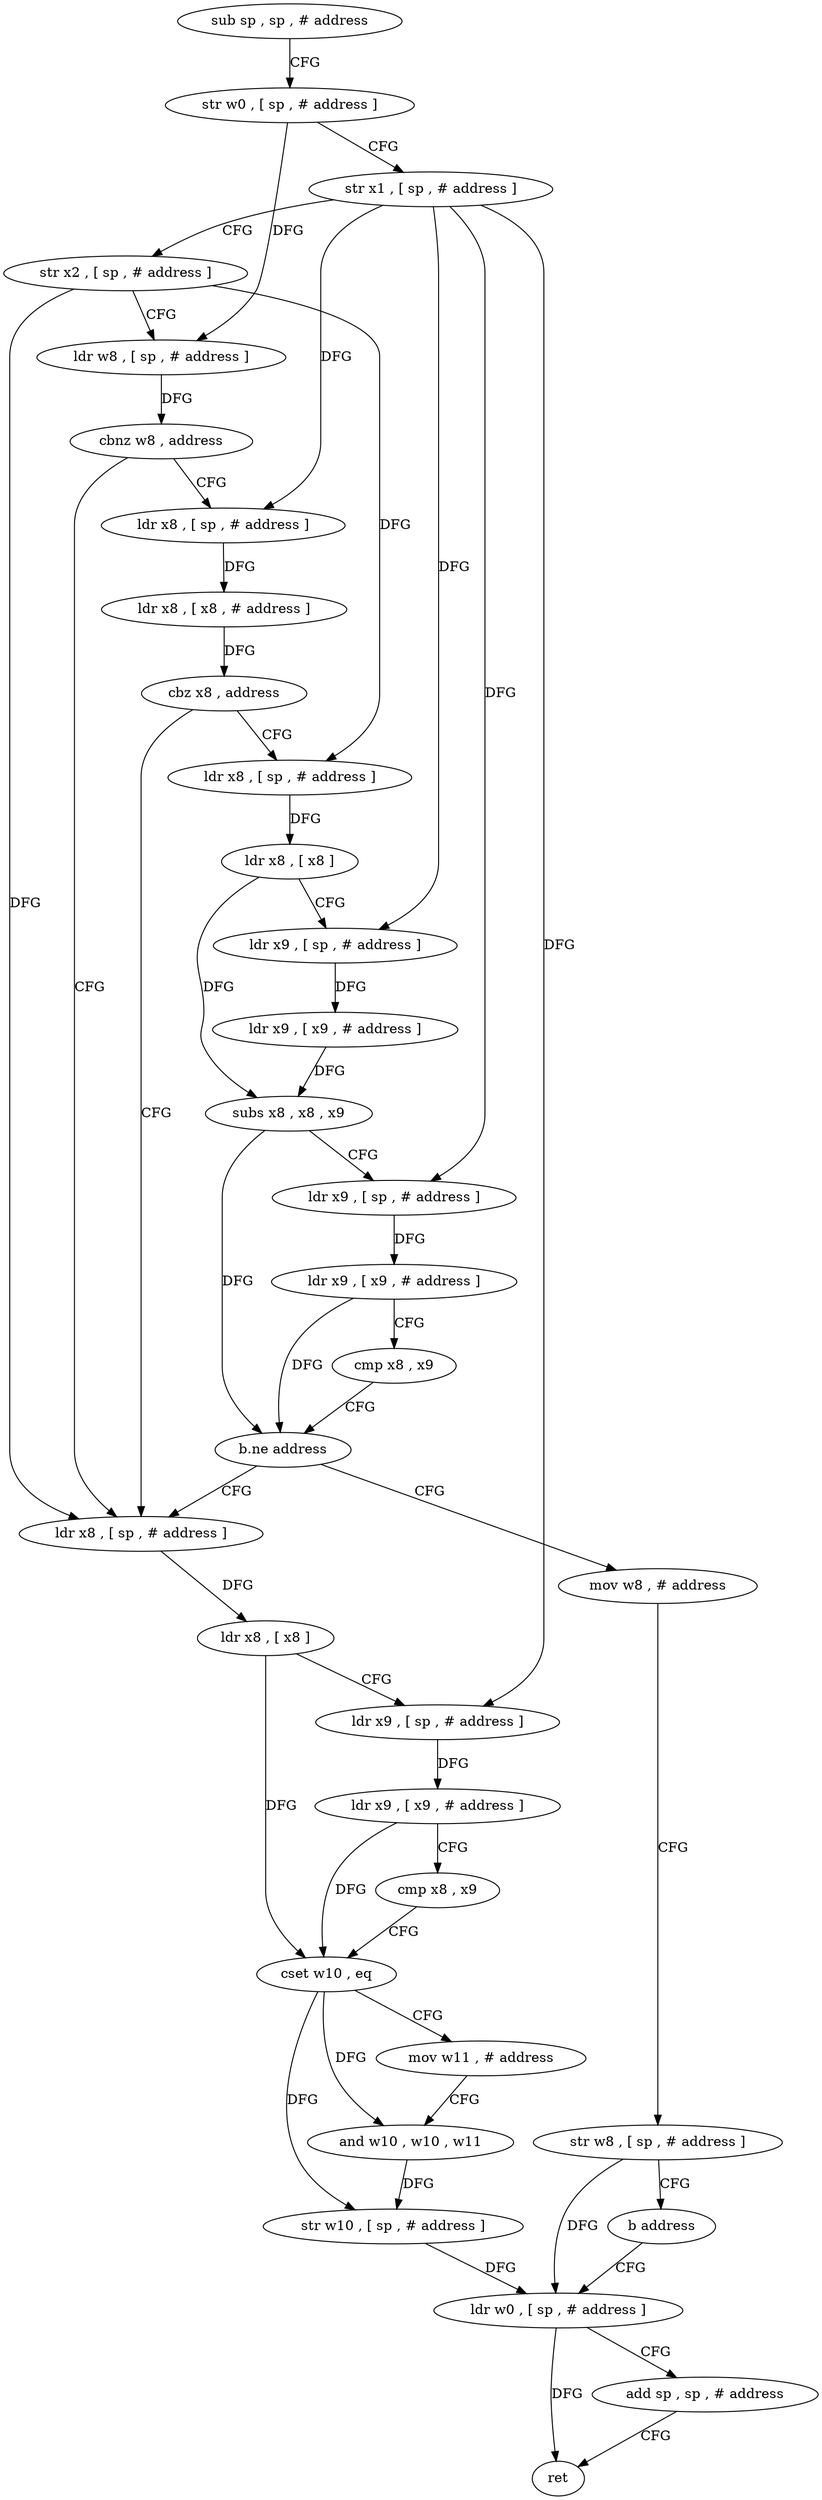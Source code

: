 digraph "func" {
"4295604" [label = "sub sp , sp , # address" ]
"4295608" [label = "str w0 , [ sp , # address ]" ]
"4295612" [label = "str x1 , [ sp , # address ]" ]
"4295616" [label = "str x2 , [ sp , # address ]" ]
"4295620" [label = "ldr w8 , [ sp , # address ]" ]
"4295624" [label = "cbnz w8 , address" ]
"4295688" [label = "ldr x8 , [ sp , # address ]" ]
"4295628" [label = "ldr x8 , [ sp , # address ]" ]
"4295692" [label = "ldr x8 , [ x8 ]" ]
"4295696" [label = "ldr x9 , [ sp , # address ]" ]
"4295700" [label = "ldr x9 , [ x9 , # address ]" ]
"4295704" [label = "cmp x8 , x9" ]
"4295708" [label = "cset w10 , eq" ]
"4295712" [label = "mov w11 , # address" ]
"4295716" [label = "and w10 , w10 , w11" ]
"4295720" [label = "str w10 , [ sp , # address ]" ]
"4295724" [label = "ldr w0 , [ sp , # address ]" ]
"4295632" [label = "ldr x8 , [ x8 , # address ]" ]
"4295636" [label = "cbz x8 , address" ]
"4295640" [label = "ldr x8 , [ sp , # address ]" ]
"4295644" [label = "ldr x8 , [ x8 ]" ]
"4295648" [label = "ldr x9 , [ sp , # address ]" ]
"4295652" [label = "ldr x9 , [ x9 , # address ]" ]
"4295656" [label = "subs x8 , x8 , x9" ]
"4295660" [label = "ldr x9 , [ sp , # address ]" ]
"4295664" [label = "ldr x9 , [ x9 , # address ]" ]
"4295668" [label = "cmp x8 , x9" ]
"4295672" [label = "b.ne address" ]
"4295676" [label = "mov w8 , # address" ]
"4295680" [label = "str w8 , [ sp , # address ]" ]
"4295684" [label = "b address" ]
"4295728" [label = "add sp , sp , # address" ]
"4295732" [label = "ret" ]
"4295604" -> "4295608" [ label = "CFG" ]
"4295608" -> "4295612" [ label = "CFG" ]
"4295608" -> "4295620" [ label = "DFG" ]
"4295612" -> "4295616" [ label = "CFG" ]
"4295612" -> "4295696" [ label = "DFG" ]
"4295612" -> "4295628" [ label = "DFG" ]
"4295612" -> "4295648" [ label = "DFG" ]
"4295612" -> "4295660" [ label = "DFG" ]
"4295616" -> "4295620" [ label = "CFG" ]
"4295616" -> "4295688" [ label = "DFG" ]
"4295616" -> "4295640" [ label = "DFG" ]
"4295620" -> "4295624" [ label = "DFG" ]
"4295624" -> "4295688" [ label = "CFG" ]
"4295624" -> "4295628" [ label = "CFG" ]
"4295688" -> "4295692" [ label = "DFG" ]
"4295628" -> "4295632" [ label = "DFG" ]
"4295692" -> "4295696" [ label = "CFG" ]
"4295692" -> "4295708" [ label = "DFG" ]
"4295696" -> "4295700" [ label = "DFG" ]
"4295700" -> "4295704" [ label = "CFG" ]
"4295700" -> "4295708" [ label = "DFG" ]
"4295704" -> "4295708" [ label = "CFG" ]
"4295708" -> "4295712" [ label = "CFG" ]
"4295708" -> "4295716" [ label = "DFG" ]
"4295708" -> "4295720" [ label = "DFG" ]
"4295712" -> "4295716" [ label = "CFG" ]
"4295716" -> "4295720" [ label = "DFG" ]
"4295720" -> "4295724" [ label = "DFG" ]
"4295724" -> "4295728" [ label = "CFG" ]
"4295724" -> "4295732" [ label = "DFG" ]
"4295632" -> "4295636" [ label = "DFG" ]
"4295636" -> "4295688" [ label = "CFG" ]
"4295636" -> "4295640" [ label = "CFG" ]
"4295640" -> "4295644" [ label = "DFG" ]
"4295644" -> "4295648" [ label = "CFG" ]
"4295644" -> "4295656" [ label = "DFG" ]
"4295648" -> "4295652" [ label = "DFG" ]
"4295652" -> "4295656" [ label = "DFG" ]
"4295656" -> "4295660" [ label = "CFG" ]
"4295656" -> "4295672" [ label = "DFG" ]
"4295660" -> "4295664" [ label = "DFG" ]
"4295664" -> "4295668" [ label = "CFG" ]
"4295664" -> "4295672" [ label = "DFG" ]
"4295668" -> "4295672" [ label = "CFG" ]
"4295672" -> "4295688" [ label = "CFG" ]
"4295672" -> "4295676" [ label = "CFG" ]
"4295676" -> "4295680" [ label = "CFG" ]
"4295680" -> "4295684" [ label = "CFG" ]
"4295680" -> "4295724" [ label = "DFG" ]
"4295684" -> "4295724" [ label = "CFG" ]
"4295728" -> "4295732" [ label = "CFG" ]
}
